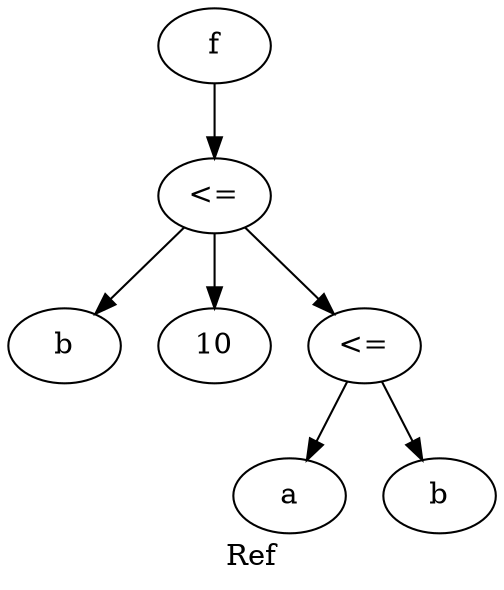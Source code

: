 digraph {
label="Ref";
x5647b21b9c40 -> x5647b21b9710
x5647b21b9710 -> x5647b21b9780
x5647b21b9710 -> x5647b21b96a0
x5647b21b9710 -> x5647b21b9af0
x5647b21b9af0 -> x5647b21b9b60
x5647b21b9af0 -> x5647b21b9a80
x5647b21b9c40 [label="f"];
x5647b21b9710 [label="<="];
x5647b21b9780 [label="b"];
x5647b21b96a0 [label="10"];
x5647b21b9af0 [label="<="];
x5647b21b9b60 [label="a"];
x5647b21b9a80 [label="b"];
}
